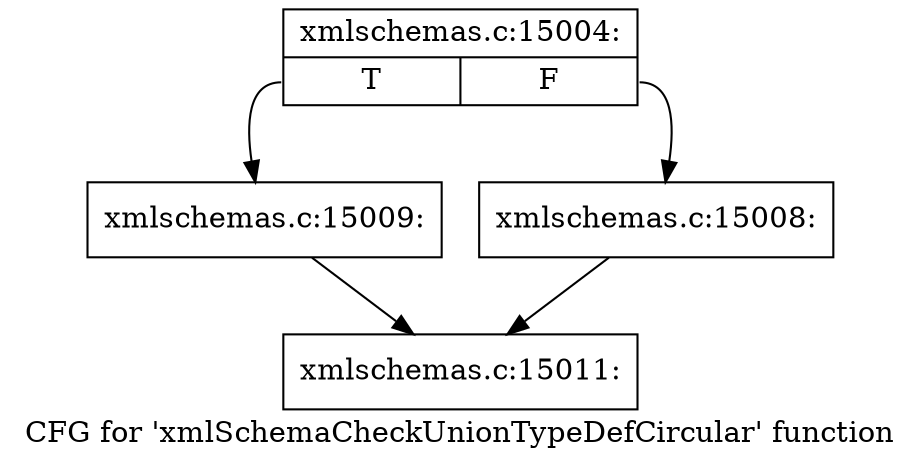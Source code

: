 digraph "CFG for 'xmlSchemaCheckUnionTypeDefCircular' function" {
	label="CFG for 'xmlSchemaCheckUnionTypeDefCircular' function";

	Node0x5123fe0 [shape=record,label="{xmlschemas.c:15004:|{<s0>T|<s1>F}}"];
	Node0x5123fe0:s0 -> Node0x51243b0;
	Node0x5123fe0:s1 -> Node0x5124360;
	Node0x5124360 [shape=record,label="{xmlschemas.c:15008:}"];
	Node0x5124360 -> Node0x512bc90;
	Node0x51243b0 [shape=record,label="{xmlschemas.c:15009:}"];
	Node0x51243b0 -> Node0x512bc90;
	Node0x512bc90 [shape=record,label="{xmlschemas.c:15011:}"];
}
